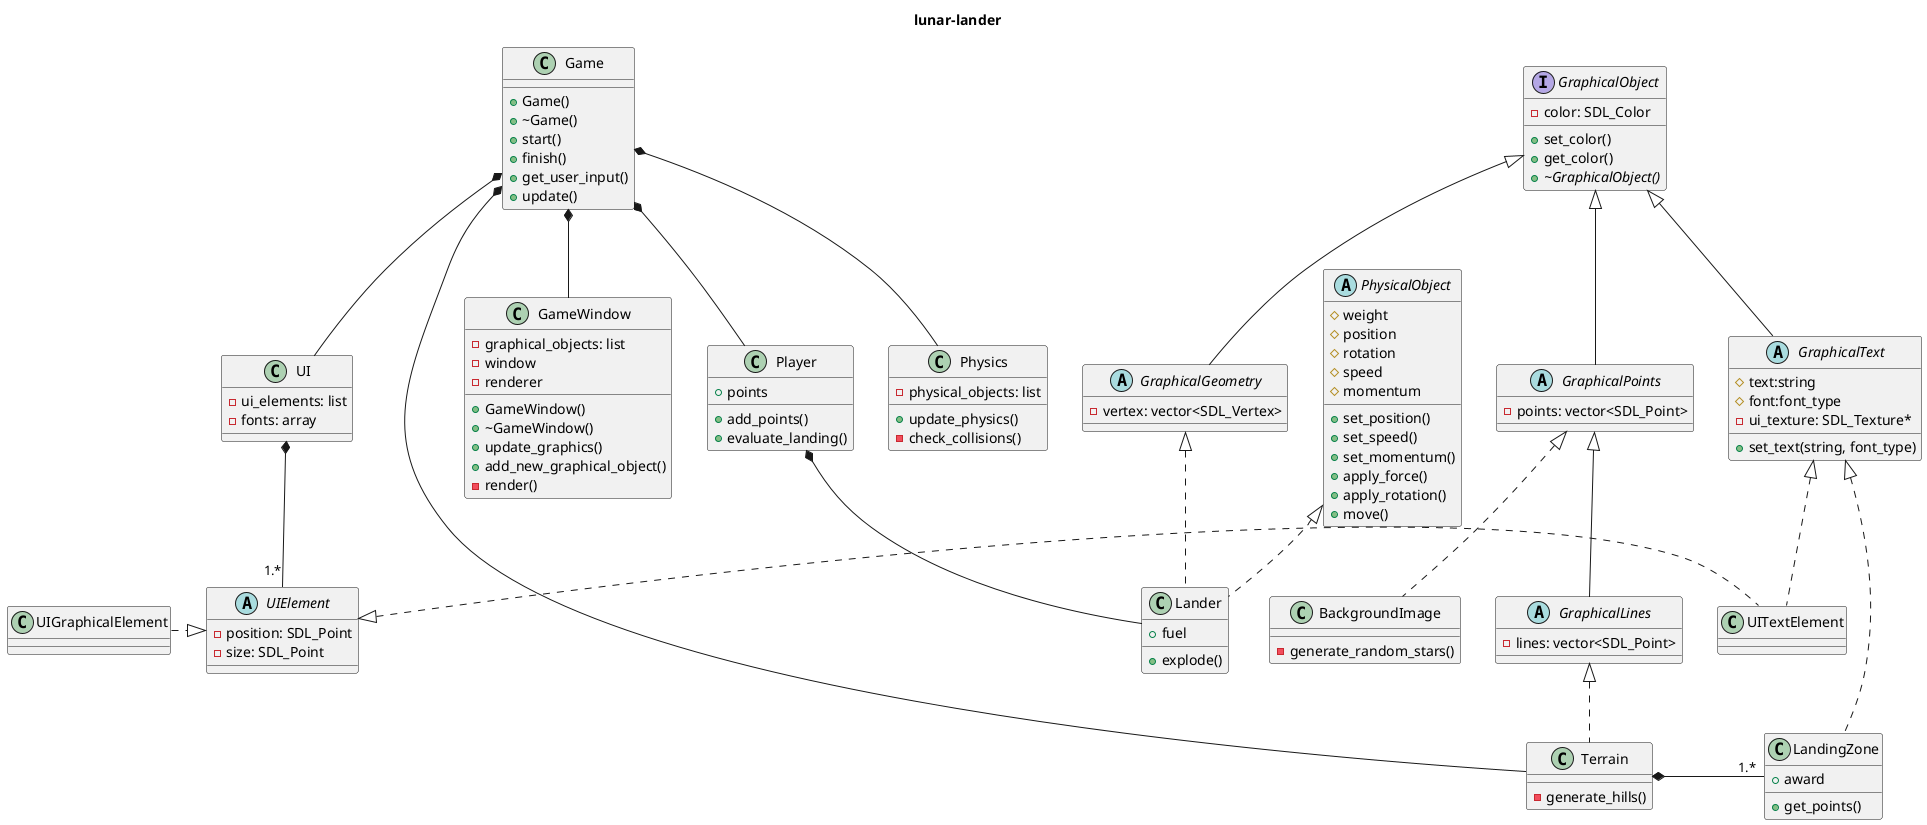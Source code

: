 @startuml lunar-lander
title lunar-lander
abstract PhysicalObject{
    #weight
    #position
    #rotation
    #speed
    #momentum
    +set_position()
    +set_speed()
    +set_momentum()
    +apply_force()
    +apply_rotation()
    +move()
}
interface GraphicalObject{
    -color: SDL_Color
    +set_color()
    +get_color()
    +{abstract} ~GraphicalObject()
}
abstract GraphicalPoints{
    -points: vector<SDL_Point>

}
abstract GraphicalLines{
    -lines: vector<SDL_Point>

}
abstract GraphicalGeometry{
    -vertex: vector<SDL_Vertex>

}
abstract GraphicalText{
    #text:string
    #font:font_type
    +set_text(string, font_type)
    -ui_texture: SDL_Texture*
}
class BackgroundImage{
    -generate_random_stars()
}
class Game{
    +Game()
    +~Game()
    +start()
    +finish()
    +get_user_input()
    +update()
}
class Lander{
    +fuel
    +explode()
}
class Terrain{
    -generate_hills()
}
class GameWindow{
    +GameWindow()
    +~GameWindow()
    -graphical_objects: list
    -window
    -renderer
    +update_graphics()
    +add_new_graphical_object()
    -render()
}
class Player{
    +points
    +add_points()
    +evaluate_landing()
}
class Physics{
    -physical_objects: list
    +update_physics()
    -check_collisions()
}
class LandingZone{
    +award
    +get_points()
}
class UI{
    -ui_elements: list
    -fonts: array
}
abstract UIElement{
    -position: SDL_Point
    -size: SDL_Point
}
class UITextElement{

}
class UIGraphicalElement{

}

PhysicalObject <|.. Lander
GraphicalObject <|-- GraphicalGeometry
GraphicalPoints <|-- GraphicalLines
GraphicalObject <|-- GraphicalPoints
GraphicalObject <|-- GraphicalText
GraphicalLines <|.. Terrain
Game *-- GameWindow
GraphicalGeometry <|.. Lander
Player *-- Lander
Game *-- Physics
Game *-- Player
Game *-- Terrain
GraphicalText <|.. LandingZone
Terrain *- "1.*"LandingZone
UI *-- "1.*" UIElement
Game *-- UI
GraphicalText <|.. UITextElement
GraphicalPoints <|.. BackgroundImage
UIElement <|.right. UITextElement
UIElement <|.left. UIGraphicalElement
